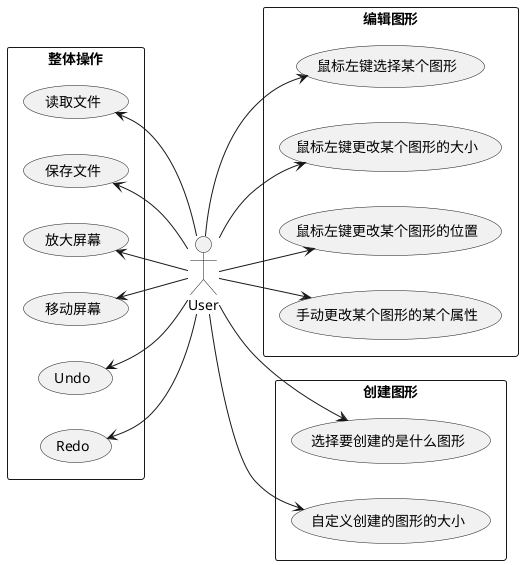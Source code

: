 @startuml UseCase
left to right direction

actor User 

rectangle  编辑图形 {
    usecase "鼠标左键选择某个图形" as edit1
    usecase "鼠标左键更改某个图形的大小" as edit2
    usecase "鼠标左键更改某个图形的位置" as edit3
    usecase "手动更改某个图形的某个属性" as edit4
}

User --> edit1
User --> edit2
User --> edit3
User --> edit4

rectangle 创建图形{
    usecase "选择要创建的是什么图形" as create1
    usecase "自定义创建的图形的大小" as create2
}
User --> create1
User --> create2

rectangle 整体操作{
    usecase "读取文件" as total1
    usecase "保存文件" as total2
    usecase "放大屏幕" as total3
    usecase "移动屏幕" as total4
    usecase "Undo" as total5
    usecase "Redo" as total6
}


total1 <-- User
total2 <-- User
total3 <-- User
total4 <-- User
total5 <-- User
total6 <-- User

@enduml